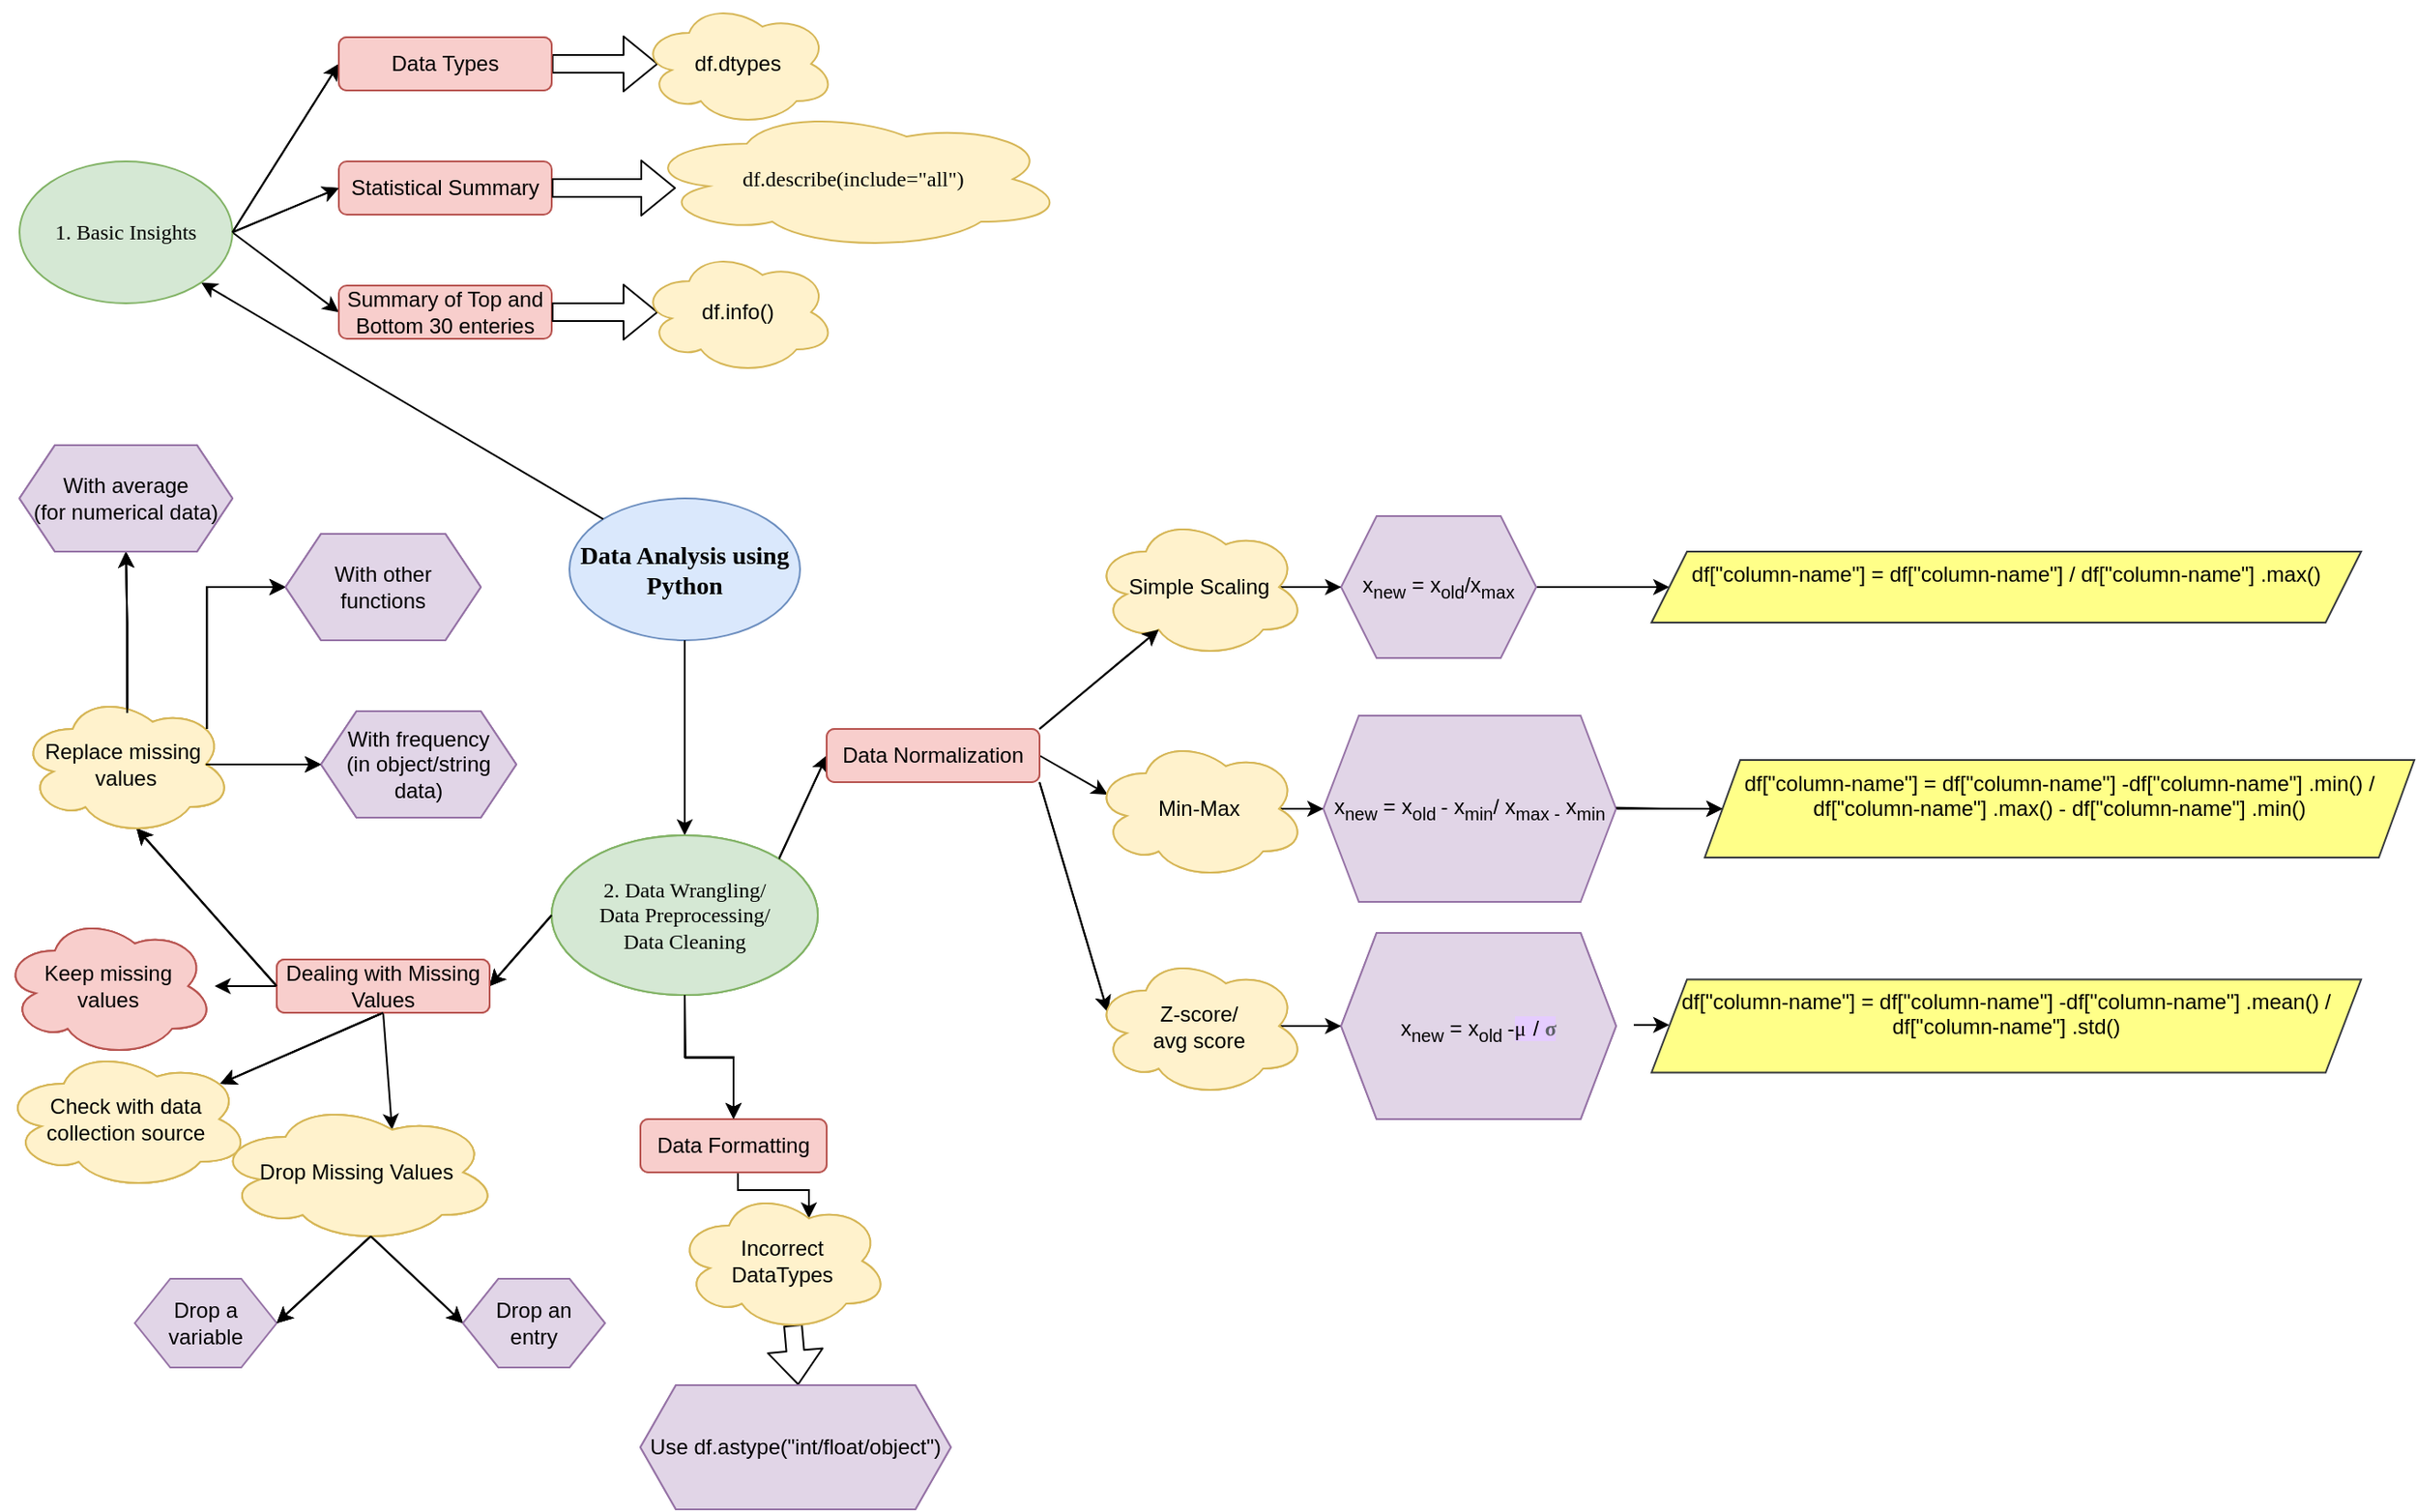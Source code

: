 <mxfile version="14.9.2" type="github" pages="3">
  <diagram id="RYdXmEAZYq84uBM2kZKI" name="Data Analysis in Python">
    <mxGraphModel dx="1117" dy="1824" grid="1" gridSize="10" guides="1" tooltips="1" connect="1" arrows="1" fold="1" page="1" pageScale="1" pageWidth="850" pageHeight="1100" background="#FFFFFF" math="1" shadow="0">
      <root>
        <mxCell id="0" />
        <mxCell id="1" parent="0" />
        <mxCell id="HPVV4rrdQAXOIrdfXkmh-1" value="&lt;h3&gt;&lt;font face=&quot;Verdana&quot;&gt;Data Analysis using Python&lt;/font&gt;&lt;/h3&gt;" style="ellipse;whiteSpace=wrap;html=1;labelBackgroundColor=none;fillColor=#dae8fc;strokeColor=#6c8ebf;" parent="1" vertex="1">
          <mxGeometry x="320" y="200" width="130" height="80" as="geometry" />
        </mxCell>
        <mxCell id="HPVV4rrdQAXOIrdfXkmh-2" value="" style="curved=1;endArrow=classic;html=1;exitX=0;exitY=0;exitDx=0;exitDy=0;entryX=1;entryY=1;entryDx=0;entryDy=0;" parent="1" source="HPVV4rrdQAXOIrdfXkmh-1" target="HPVV4rrdQAXOIrdfXkmh-19" edge="1">
          <mxGeometry width="50" height="50" relative="1" as="geometry">
            <mxPoint x="280" y="270" as="sourcePoint" />
            <mxPoint x="160" y="160" as="targetPoint" />
            <Array as="points" />
          </mxGeometry>
        </mxCell>
        <mxCell id="HPVV4rrdQAXOIrdfXkmh-4" value="" style="endArrow=classic;html=1;entryX=0;entryY=0.5;entryDx=0;entryDy=0;" parent="1" target="HPVV4rrdQAXOIrdfXkmh-7" edge="1">
          <mxGeometry width="50" height="50" relative="1" as="geometry">
            <mxPoint x="130" y="50" as="sourcePoint" />
            <mxPoint x="180" y="-30" as="targetPoint" />
            <Array as="points" />
          </mxGeometry>
        </mxCell>
        <mxCell id="HPVV4rrdQAXOIrdfXkmh-5" value="" style="endArrow=classic;html=1;exitX=1;exitY=0.5;exitDx=0;exitDy=0;entryX=0;entryY=0.5;entryDx=0;entryDy=0;" parent="1" target="HPVV4rrdQAXOIrdfXkmh-10" edge="1">
          <mxGeometry width="50" height="50" relative="1" as="geometry">
            <mxPoint x="130.0" y="50" as="sourcePoint" />
            <mxPoint x="190" y="60" as="targetPoint" />
            <Array as="points" />
          </mxGeometry>
        </mxCell>
        <mxCell id="HPVV4rrdQAXOIrdfXkmh-6" value="" style="endArrow=classic;html=1;exitX=1;exitY=0.5;exitDx=0;exitDy=0;entryX=0;entryY=0.5;entryDx=0;entryDy=0;" parent="1" target="HPVV4rrdQAXOIrdfXkmh-12" edge="1">
          <mxGeometry width="50" height="50" relative="1" as="geometry">
            <mxPoint x="130.0" y="50" as="sourcePoint" />
            <mxPoint x="170" y="100" as="targetPoint" />
            <Array as="points" />
          </mxGeometry>
        </mxCell>
        <mxCell id="HPVV4rrdQAXOIrdfXkmh-7" value="Data Types" style="rounded=1;whiteSpace=wrap;html=1;fillColor=#f8cecc;strokeColor=#b85450;" parent="1" vertex="1">
          <mxGeometry x="190" y="-60" width="120" height="30" as="geometry" />
        </mxCell>
        <mxCell id="HPVV4rrdQAXOIrdfXkmh-8" value="" style="shape=flexArrow;endArrow=classic;html=1;exitX=1;exitY=0.5;exitDx=0;exitDy=0;" parent="1" source="HPVV4rrdQAXOIrdfXkmh-7" edge="1">
          <mxGeometry width="50" height="50" relative="1" as="geometry">
            <mxPoint x="300" y="-45.5" as="sourcePoint" />
            <mxPoint x="370" y="-45" as="targetPoint" />
          </mxGeometry>
        </mxCell>
        <mxCell id="HPVV4rrdQAXOIrdfXkmh-10" value="Statistical Summary" style="rounded=1;whiteSpace=wrap;html=1;fillColor=#f8cecc;strokeColor=#b85450;" parent="1" vertex="1">
          <mxGeometry x="190" y="10" width="120" height="30" as="geometry" />
        </mxCell>
        <mxCell id="HPVV4rrdQAXOIrdfXkmh-11" value="" style="shape=flexArrow;endArrow=classic;html=1;exitX=1;exitY=0.5;exitDx=0;exitDy=0;" parent="1" source="HPVV4rrdQAXOIrdfXkmh-10" edge="1">
          <mxGeometry width="50" height="50" relative="1" as="geometry">
            <mxPoint x="310" y="64.5" as="sourcePoint" />
            <mxPoint x="380" y="25" as="targetPoint" />
          </mxGeometry>
        </mxCell>
        <mxCell id="HPVV4rrdQAXOIrdfXkmh-12" value="Summary of Top and Bottom 30 enteries" style="rounded=1;whiteSpace=wrap;html=1;fillColor=#f8cecc;strokeColor=#b85450;" parent="1" vertex="1">
          <mxGeometry x="190" y="80" width="120" height="30" as="geometry" />
        </mxCell>
        <mxCell id="HPVV4rrdQAXOIrdfXkmh-13" value="" style="shape=flexArrow;endArrow=classic;html=1;" parent="1" edge="1">
          <mxGeometry width="50" height="50" relative="1" as="geometry">
            <mxPoint x="310" y="95" as="sourcePoint" />
            <mxPoint x="370" y="95" as="targetPoint" />
          </mxGeometry>
        </mxCell>
        <mxCell id="HPVV4rrdQAXOIrdfXkmh-16" value="df.dtypes" style="ellipse;shape=cloud;whiteSpace=wrap;html=1;fillColor=#fff2cc;strokeColor=#d6b656;" parent="1" vertex="1">
          <mxGeometry x="360" y="-80" width="110" height="70" as="geometry" />
        </mxCell>
        <mxCell id="HPVV4rrdQAXOIrdfXkmh-17" value="&lt;font face=&quot;Verdana&quot;&gt;df.describe(include=&quot;all&quot;)&lt;/font&gt;" style="ellipse;shape=cloud;whiteSpace=wrap;html=1;fillColor=#fff2cc;strokeColor=#d6b656;" parent="1" vertex="1">
          <mxGeometry x="360" y="-20" width="240" height="80" as="geometry" />
        </mxCell>
        <mxCell id="HPVV4rrdQAXOIrdfXkmh-18" value="df.info()" style="ellipse;shape=cloud;whiteSpace=wrap;html=1;fillColor=#fff2cc;strokeColor=#d6b656;" parent="1" vertex="1">
          <mxGeometry x="360" y="60" width="110" height="70" as="geometry" />
        </mxCell>
        <mxCell id="HPVV4rrdQAXOIrdfXkmh-19" value="&lt;font face=&quot;Verdana&quot;&gt;1. Basic Insights&lt;/font&gt;" style="ellipse;whiteSpace=wrap;html=1;fillColor=#d5e8d4;strokeColor=#82b366;" parent="1" vertex="1">
          <mxGeometry x="10" y="10" width="120" height="80" as="geometry" />
        </mxCell>
        <mxCell id="HPVV4rrdQAXOIrdfXkmh-20" value="" style="endArrow=classic;html=1;entryX=0;entryY=0.5;entryDx=0;entryDy=0;" parent="1" target="HPVV4rrdQAXOIrdfXkmh-21" edge="1">
          <mxGeometry width="50" height="50" relative="1" as="geometry">
            <mxPoint x="130" y="50" as="sourcePoint" />
            <mxPoint x="180" y="-30" as="targetPoint" />
            <Array as="points" />
          </mxGeometry>
        </mxCell>
        <mxCell id="HPVV4rrdQAXOIrdfXkmh-21" value="Data Types" style="rounded=1;whiteSpace=wrap;html=1;fillColor=#f8cecc;strokeColor=#b85450;" parent="1" vertex="1">
          <mxGeometry x="190" y="-60" width="120" height="30" as="geometry" />
        </mxCell>
        <mxCell id="HPVV4rrdQAXOIrdfXkmh-22" value="" style="endArrow=classic;html=1;exitX=1;exitY=0.5;exitDx=0;exitDy=0;entryX=0;entryY=0.5;entryDx=0;entryDy=0;" parent="1" source="HPVV4rrdQAXOIrdfXkmh-19" edge="1">
          <mxGeometry width="50" height="50" relative="1" as="geometry">
            <mxPoint x="220" y="60" as="sourcePoint" />
            <mxPoint x="190" y="25" as="targetPoint" />
            <Array as="points" />
          </mxGeometry>
        </mxCell>
        <mxCell id="HPVV4rrdQAXOIrdfXkmh-27" value="Data Normalization" style="rounded=1;whiteSpace=wrap;html=1;fillColor=#f8cecc;strokeColor=#b85450;" parent="1" vertex="1">
          <mxGeometry x="465" y="330" width="120" height="30" as="geometry" />
        </mxCell>
        <mxCell id="htr4k9ovNGDv8slnHkLP-1" value="" style="edgeStyle=orthogonalEdgeStyle;rounded=0;orthogonalLoop=1;jettySize=auto;html=1;fontColor=#000000;exitX=0.5;exitY=1;exitDx=0;exitDy=0;entryX=0.5;entryY=0;entryDx=0;entryDy=0;" parent="1" source="HPVV4rrdQAXOIrdfXkmh-1" target="HPVV4rrdQAXOIrdfXkmh-34" edge="1">
          <mxGeometry relative="1" as="geometry" />
        </mxCell>
        <mxCell id="htr4k9ovNGDv8slnHkLP-3" value="" style="edgeStyle=orthogonalEdgeStyle;rounded=0;orthogonalLoop=1;jettySize=auto;html=1;fontColor=#000000;entryX=0.5;entryY=0;entryDx=0;entryDy=0;" parent="1" source="HPVV4rrdQAXOIrdfXkmh-34" target="htr4k9ovNGDv8slnHkLP-4" edge="1">
          <mxGeometry relative="1" as="geometry">
            <mxPoint x="385" y="575" as="targetPoint" />
          </mxGeometry>
        </mxCell>
        <mxCell id="HPVV4rrdQAXOIrdfXkmh-34" value="&lt;font face=&quot;Verdana&quot;&gt;2. Data Wrangling/&lt;br&gt;Data Preprocessing/&lt;br&gt;Data Cleaning&lt;br&gt;&lt;/font&gt;" style="ellipse;whiteSpace=wrap;html=1;fillColor=#d5e8d4;strokeColor=#82b366;" parent="1" vertex="1">
          <mxGeometry x="310" y="390" width="150" height="90" as="geometry" />
        </mxCell>
        <mxCell id="HPVV4rrdQAXOIrdfXkmh-35" value="" style="endArrow=classic;html=1;exitX=0;exitY=0.5;exitDx=0;exitDy=0;entryX=1;entryY=0.5;entryDx=0;entryDy=0;" parent="1" source="HPVV4rrdQAXOIrdfXkmh-34" target="HPVV4rrdQAXOIrdfXkmh-36" edge="1">
          <mxGeometry width="50" height="50" relative="1" as="geometry">
            <mxPoint x="450" y="510" as="sourcePoint" />
            <mxPoint x="250" y="470" as="targetPoint" />
            <Array as="points" />
          </mxGeometry>
        </mxCell>
        <mxCell id="HPVV4rrdQAXOIrdfXkmh-76" value="" style="edgeStyle=orthogonalEdgeStyle;rounded=0;orthogonalLoop=1;jettySize=auto;html=1;fontColor=#000000;" parent="1" source="HPVV4rrdQAXOIrdfXkmh-36" target="HPVV4rrdQAXOIrdfXkmh-75" edge="1">
          <mxGeometry relative="1" as="geometry" />
        </mxCell>
        <mxCell id="HPVV4rrdQAXOIrdfXkmh-36" value="Dealing with Missing Values" style="rounded=1;whiteSpace=wrap;html=1;fillColor=#f8cecc;strokeColor=#b85450;" parent="1" vertex="1">
          <mxGeometry x="155" y="460" width="120" height="30" as="geometry" />
        </mxCell>
        <mxCell id="HPVV4rrdQAXOIrdfXkmh-37" value="" style="endArrow=classic;html=1;exitX=1;exitY=0;exitDx=0;exitDy=0;entryX=0;entryY=0.5;entryDx=0;entryDy=0;" parent="1" source="HPVV4rrdQAXOIrdfXkmh-34" target="HPVV4rrdQAXOIrdfXkmh-27" edge="1">
          <mxGeometry width="50" height="50" relative="1" as="geometry">
            <mxPoint x="530" y="520" as="sourcePoint" />
            <mxPoint x="500" y="485" as="targetPoint" />
            <Array as="points" />
          </mxGeometry>
        </mxCell>
        <mxCell id="HPVV4rrdQAXOIrdfXkmh-53" value="" style="endArrow=classic;html=1;exitX=0.5;exitY=1;exitDx=0;exitDy=0;entryX=0.88;entryY=0.25;entryDx=0;entryDy=0;entryPerimeter=0;" parent="1" source="HPVV4rrdQAXOIrdfXkmh-36" target="HPVV4rrdQAXOIrdfXkmh-55" edge="1">
          <mxGeometry width="50" height="50" relative="1" as="geometry">
            <mxPoint x="150" y="505" as="sourcePoint" />
            <mxPoint x="70" y="530" as="targetPoint" />
            <Array as="points" />
          </mxGeometry>
        </mxCell>
        <mxCell id="HPVV4rrdQAXOIrdfXkmh-54" value="" style="endArrow=classic;html=1;exitX=0.5;exitY=1;exitDx=0;exitDy=0;entryX=0.625;entryY=0.2;entryDx=0;entryDy=0;entryPerimeter=0;" parent="1" source="HPVV4rrdQAXOIrdfXkmh-36" target="HPVV4rrdQAXOIrdfXkmh-56" edge="1">
          <mxGeometry width="50" height="50" relative="1" as="geometry">
            <mxPoint x="180" y="560" as="sourcePoint" />
            <mxPoint x="190" y="550" as="targetPoint" />
            <Array as="points" />
          </mxGeometry>
        </mxCell>
        <mxCell id="HPVV4rrdQAXOIrdfXkmh-55" value="Check with data collection source" style="ellipse;shape=cloud;whiteSpace=wrap;html=1;labelBackgroundColor=none;fillColor=#fff2cc;strokeColor=#d6b656;" parent="1" vertex="1">
          <mxGeometry y="510" width="140" height="80" as="geometry" />
        </mxCell>
        <mxCell id="HPVV4rrdQAXOIrdfXkmh-56" value="Drop Missing Values" style="ellipse;shape=cloud;whiteSpace=wrap;html=1;labelBackgroundColor=none;fillColor=#fff2cc;strokeColor=#d6b656;" parent="1" vertex="1">
          <mxGeometry x="120" y="540" width="160" height="80" as="geometry" />
        </mxCell>
        <mxCell id="HPVV4rrdQAXOIrdfXkmh-57" value="" style="endArrow=classic;html=1;fontColor=#000000;exitX=0.55;exitY=0.95;exitDx=0;exitDy=0;exitPerimeter=0;entryX=1;entryY=0.5;entryDx=0;entryDy=0;" parent="1" source="HPVV4rrdQAXOIrdfXkmh-56" target="HPVV4rrdQAXOIrdfXkmh-58" edge="1">
          <mxGeometry width="50" height="50" relative="1" as="geometry">
            <mxPoint x="170" y="670" as="sourcePoint" />
            <mxPoint x="130" y="660" as="targetPoint" />
          </mxGeometry>
        </mxCell>
        <mxCell id="HPVV4rrdQAXOIrdfXkmh-58" value="Drop a variable" style="shape=hexagon;perimeter=hexagonPerimeter2;whiteSpace=wrap;html=1;fixedSize=1;labelBackgroundColor=none;fillColor=#e1d5e7;strokeColor=#9673a6;" parent="1" vertex="1">
          <mxGeometry x="75" y="640" width="80" height="50" as="geometry" />
        </mxCell>
        <mxCell id="HPVV4rrdQAXOIrdfXkmh-59" value="" style="endArrow=classic;html=1;fontColor=#000000;exitX=0.55;exitY=0.95;exitDx=0;exitDy=0;exitPerimeter=0;entryX=0;entryY=0.5;entryDx=0;entryDy=0;" parent="1" source="HPVV4rrdQAXOIrdfXkmh-56" target="HPVV4rrdQAXOIrdfXkmh-60" edge="1">
          <mxGeometry width="50" height="50" relative="1" as="geometry">
            <mxPoint x="200" y="620" as="sourcePoint" />
            <mxPoint x="260" y="660" as="targetPoint" />
          </mxGeometry>
        </mxCell>
        <mxCell id="HPVV4rrdQAXOIrdfXkmh-60" value="Drop an &lt;br&gt;entry" style="shape=hexagon;perimeter=hexagonPerimeter2;whiteSpace=wrap;html=1;fixedSize=1;labelBackgroundColor=none;fillColor=#e1d5e7;strokeColor=#9673a6;" parent="1" vertex="1">
          <mxGeometry x="260" y="640" width="80" height="50" as="geometry" />
        </mxCell>
        <mxCell id="HPVV4rrdQAXOIrdfXkmh-62" value="" style="endArrow=classic;html=1;exitX=0;exitY=0.5;exitDx=0;exitDy=0;entryX=0.55;entryY=0.95;entryDx=0;entryDy=0;entryPerimeter=0;" parent="1" source="HPVV4rrdQAXOIrdfXkmh-36" target="HPVV4rrdQAXOIrdfXkmh-63" edge="1">
          <mxGeometry width="50" height="50" relative="1" as="geometry">
            <mxPoint x="60" y="380" as="sourcePoint" />
            <mxPoint x="70" y="390" as="targetPoint" />
            <Array as="points" />
          </mxGeometry>
        </mxCell>
        <mxCell id="HPVV4rrdQAXOIrdfXkmh-67" value="" style="edgeStyle=orthogonalEdgeStyle;rounded=0;orthogonalLoop=1;jettySize=auto;html=1;fontColor=#000000;exitX=0.506;exitY=0.138;exitDx=0;exitDy=0;exitPerimeter=0;" parent="1" source="HPVV4rrdQAXOIrdfXkmh-63" target="HPVV4rrdQAXOIrdfXkmh-66" edge="1">
          <mxGeometry relative="1" as="geometry" />
        </mxCell>
        <mxCell id="HPVV4rrdQAXOIrdfXkmh-69" value="" style="edgeStyle=orthogonalEdgeStyle;rounded=0;orthogonalLoop=1;jettySize=auto;html=1;fontColor=#000000;exitX=0.875;exitY=0.5;exitDx=0;exitDy=0;exitPerimeter=0;" parent="1" source="HPVV4rrdQAXOIrdfXkmh-63" edge="1">
          <mxGeometry relative="1" as="geometry">
            <mxPoint x="180" y="350" as="targetPoint" />
          </mxGeometry>
        </mxCell>
        <mxCell id="HPVV4rrdQAXOIrdfXkmh-63" value="Replace missing&amp;nbsp;&lt;br&gt;values" style="ellipse;shape=cloud;whiteSpace=wrap;html=1;labelBackgroundColor=none;fillColor=#fff2cc;strokeColor=#d6b656;" parent="1" vertex="1">
          <mxGeometry x="10" y="310" width="120" height="80" as="geometry" />
        </mxCell>
        <mxCell id="HPVV4rrdQAXOIrdfXkmh-66" value="With average&lt;br&gt;(for numerical data)" style="shape=hexagon;perimeter=hexagonPerimeter2;whiteSpace=wrap;html=1;fixedSize=1;fillColor=#e1d5e7;strokeColor=#9673a6;" parent="1" vertex="1">
          <mxGeometry x="10" y="170" width="120" height="60" as="geometry" />
        </mxCell>
        <mxCell id="HPVV4rrdQAXOIrdfXkmh-68" value="With frequency&lt;br&gt;(in object/string data)" style="shape=hexagon;perimeter=hexagonPerimeter2;whiteSpace=wrap;html=1;fixedSize=1;fillColor=#e1d5e7;strokeColor=#9673a6;" parent="1" vertex="1">
          <mxGeometry x="180" y="320" width="110" height="60" as="geometry" />
        </mxCell>
        <mxCell id="HPVV4rrdQAXOIrdfXkmh-73" value="" style="edgeStyle=orthogonalEdgeStyle;rounded=0;orthogonalLoop=1;jettySize=auto;html=1;fontColor=#000000;exitX=0.88;exitY=0.25;exitDx=0;exitDy=0;exitPerimeter=0;" parent="1" source="HPVV4rrdQAXOIrdfXkmh-63" edge="1">
          <mxGeometry relative="1" as="geometry">
            <mxPoint x="98.68" y="232.32" as="sourcePoint" />
            <mxPoint x="160" y="250" as="targetPoint" />
            <Array as="points">
              <mxPoint x="116" y="250" />
            </Array>
          </mxGeometry>
        </mxCell>
        <mxCell id="HPVV4rrdQAXOIrdfXkmh-74" value="With other &lt;br&gt;functions" style="shape=hexagon;perimeter=hexagonPerimeter2;whiteSpace=wrap;html=1;fixedSize=1;fillColor=#e1d5e7;strokeColor=#9673a6;" parent="1" vertex="1">
          <mxGeometry x="160" y="220" width="110" height="60" as="geometry" />
        </mxCell>
        <mxCell id="HPVV4rrdQAXOIrdfXkmh-75" value="Keep missing &lt;br&gt;values" style="ellipse;shape=cloud;whiteSpace=wrap;html=1;rounded=1;strokeColor=#b85450;fillColor=#f8cecc;" parent="1" vertex="1">
          <mxGeometry y="435" width="120" height="80" as="geometry" />
        </mxCell>
        <mxCell id="htr4k9ovNGDv8slnHkLP-6" value="" style="edgeStyle=orthogonalEdgeStyle;rounded=0;orthogonalLoop=1;jettySize=auto;html=1;fontColor=#000000;entryX=0.625;entryY=0.2;entryDx=0;entryDy=0;entryPerimeter=0;" parent="1" source="htr4k9ovNGDv8slnHkLP-4" target="htr4k9ovNGDv8slnHkLP-5" edge="1">
          <mxGeometry relative="1" as="geometry">
            <Array as="points">
              <mxPoint x="415" y="590" />
              <mxPoint x="455" y="590" />
            </Array>
          </mxGeometry>
        </mxCell>
        <mxCell id="htr4k9ovNGDv8slnHkLP-4" value="Data Formatting" style="rounded=1;whiteSpace=wrap;html=1;fillColor=#f8cecc;strokeColor=#b85450;" parent="1" vertex="1">
          <mxGeometry x="360" y="550" width="105" height="30" as="geometry" />
        </mxCell>
        <mxCell id="htr4k9ovNGDv8slnHkLP-5" value="Incorrect &lt;br&gt;DataTypes" style="ellipse;shape=cloud;whiteSpace=wrap;html=1;rounded=1;strokeColor=#d6b656;fillColor=#fff2cc;" parent="1" vertex="1">
          <mxGeometry x="380" y="590" width="120" height="80" as="geometry" />
        </mxCell>
        <mxCell id="htr4k9ovNGDv8slnHkLP-7" value="" style="shape=flexArrow;endArrow=classic;html=1;fontColor=#000000;exitX=0.55;exitY=0.95;exitDx=0;exitDy=0;exitPerimeter=0;" parent="1" source="htr4k9ovNGDv8slnHkLP-5" edge="1">
          <mxGeometry width="50" height="50" relative="1" as="geometry">
            <mxPoint x="420" y="760" as="sourcePoint" />
            <mxPoint x="449" y="700" as="targetPoint" />
          </mxGeometry>
        </mxCell>
        <mxCell id="htr4k9ovNGDv8slnHkLP-8" value="Use df.astype(&quot;int/float/object&quot;)" style="shape=hexagon;perimeter=hexagonPerimeter2;whiteSpace=wrap;html=1;fixedSize=1;labelBackgroundColor=none;fillColor=#e1d5e7;strokeColor=#9673a6;" parent="1" vertex="1">
          <mxGeometry x="360" y="700" width="175" height="70" as="geometry" />
        </mxCell>
        <mxCell id="htr4k9ovNGDv8slnHkLP-9" value="" style="endArrow=classic;html=1;exitX=1;exitY=0;exitDx=0;exitDy=0;entryX=0.31;entryY=0.8;entryDx=0;entryDy=0;entryPerimeter=0;" parent="1" source="HPVV4rrdQAXOIrdfXkmh-27" target="htr4k9ovNGDv8slnHkLP-10" edge="1">
          <mxGeometry width="50" height="50" relative="1" as="geometry">
            <mxPoint x="590" y="340" as="sourcePoint" />
            <mxPoint x="620" y="290" as="targetPoint" />
            <Array as="points" />
          </mxGeometry>
        </mxCell>
        <mxCell id="htr4k9ovNGDv8slnHkLP-12" value="" style="edgeStyle=orthogonalEdgeStyle;rounded=0;orthogonalLoop=1;jettySize=auto;html=1;fontColor=#000000;exitX=0.875;exitY=0.5;exitDx=0;exitDy=0;exitPerimeter=0;" parent="1" source="htr4k9ovNGDv8slnHkLP-10" target="htr4k9ovNGDv8slnHkLP-11" edge="1">
          <mxGeometry relative="1" as="geometry" />
        </mxCell>
        <mxCell id="htr4k9ovNGDv8slnHkLP-10" value="Simple Scaling" style="ellipse;shape=cloud;whiteSpace=wrap;html=1;labelBackgroundColor=none;fillColor=#fff2cc;strokeColor=#d6b656;" parent="1" vertex="1">
          <mxGeometry x="615" y="210" width="120" height="80" as="geometry" />
        </mxCell>
        <mxCell id="htr4k9ovNGDv8slnHkLP-14" value="" style="edgeStyle=orthogonalEdgeStyle;rounded=0;orthogonalLoop=1;jettySize=auto;html=1;fontColor=#000000;" parent="1" source="htr4k9ovNGDv8slnHkLP-11" target="htr4k9ovNGDv8slnHkLP-13" edge="1">
          <mxGeometry relative="1" as="geometry" />
        </mxCell>
        <mxCell id="htr4k9ovNGDv8slnHkLP-11" value="x&lt;sub&gt;new&lt;/sub&gt; = x&lt;sub&gt;old&lt;/sub&gt;/x&lt;sub&gt;max&lt;/sub&gt;" style="shape=hexagon;perimeter=hexagonPerimeter2;whiteSpace=wrap;html=1;fixedSize=1;strokeColor=#9673a6;fillColor=#e1d5e7;" parent="1" vertex="1">
          <mxGeometry x="755" y="210" width="110" height="80" as="geometry" />
        </mxCell>
        <mxCell id="htr4k9ovNGDv8slnHkLP-13" value="df[&quot;column-name&quot;] = df[&quot;column-name&quot;] / df[&quot;column-name&quot;] .max()&lt;br&gt;&amp;nbsp;" style="shape=parallelogram;perimeter=parallelogramPerimeter;whiteSpace=wrap;html=1;fixedSize=1;strokeColor=#36393d;fillColor=#ffff88;" parent="1" vertex="1">
          <mxGeometry x="930" y="230" width="400" height="40" as="geometry" />
        </mxCell>
        <mxCell id="htr4k9ovNGDv8slnHkLP-17" value="" style="endArrow=classic;html=1;exitX=1;exitY=0.5;exitDx=0;exitDy=0;entryX=0.07;entryY=0.4;entryDx=0;entryDy=0;entryPerimeter=0;" parent="1" source="HPVV4rrdQAXOIrdfXkmh-27" target="htr4k9ovNGDv8slnHkLP-19" edge="1">
          <mxGeometry width="50" height="50" relative="1" as="geometry">
            <mxPoint x="480" y="330" as="sourcePoint" />
            <mxPoint x="665" y="395" as="targetPoint" />
            <Array as="points" />
          </mxGeometry>
        </mxCell>
        <mxCell id="htr4k9ovNGDv8slnHkLP-18" value="" style="edgeStyle=orthogonalEdgeStyle;rounded=0;orthogonalLoop=1;jettySize=auto;html=1;fontColor=#000000;exitX=0.875;exitY=0.5;exitDx=0;exitDy=0;exitPerimeter=0;" parent="1" source="htr4k9ovNGDv8slnHkLP-19" target="htr4k9ovNGDv8slnHkLP-21" edge="1">
          <mxGeometry relative="1" as="geometry" />
        </mxCell>
        <mxCell id="htr4k9ovNGDv8slnHkLP-19" value="Min-Max" style="ellipse;shape=cloud;whiteSpace=wrap;html=1;labelBackgroundColor=none;fillColor=#fff2cc;strokeColor=#d6b656;" parent="1" vertex="1">
          <mxGeometry x="615" y="335" width="120" height="80" as="geometry" />
        </mxCell>
        <mxCell id="htr4k9ovNGDv8slnHkLP-20" value="" style="edgeStyle=orthogonalEdgeStyle;rounded=0;orthogonalLoop=1;jettySize=auto;html=1;fontColor=#000000;" parent="1" source="htr4k9ovNGDv8slnHkLP-21" target="htr4k9ovNGDv8slnHkLP-22" edge="1">
          <mxGeometry relative="1" as="geometry" />
        </mxCell>
        <mxCell id="htr4k9ovNGDv8slnHkLP-21" value="x&lt;sub&gt;new&lt;/sub&gt; = x&lt;sub&gt;old &lt;/sub&gt;- x&lt;sub&gt;min&lt;/sub&gt;/ x&lt;sub&gt;max -&lt;/sub&gt; x&lt;sub&gt;min&lt;/sub&gt;" style="shape=hexagon;perimeter=hexagonPerimeter2;whiteSpace=wrap;html=1;fixedSize=1;strokeColor=#9673a6;fillColor=#e1d5e7;" parent="1" vertex="1">
          <mxGeometry x="745" y="322.5" width="165" height="105" as="geometry" />
        </mxCell>
        <mxCell id="htr4k9ovNGDv8slnHkLP-22" value="df[&quot;column-name&quot;] = df[&quot;column-name&quot;] -df[&quot;column-name&quot;] .min() / df[&quot;column-name&quot;] .max() - df[&quot;column-name&quot;] .min()&lt;br&gt;&amp;nbsp;" style="shape=parallelogram;perimeter=parallelogramPerimeter;whiteSpace=wrap;html=1;fixedSize=1;strokeColor=#36393d;fillColor=#ffff88;" parent="1" vertex="1">
          <mxGeometry x="960" y="347.5" width="400" height="55" as="geometry" />
        </mxCell>
        <mxCell id="htr4k9ovNGDv8slnHkLP-23" value="" style="edgeStyle=orthogonalEdgeStyle;rounded=0;orthogonalLoop=1;jettySize=auto;html=1;fontColor=#000000;entryX=0;entryY=0.5;entryDx=0;entryDy=0;" parent="1" target="htr4k9ovNGDv8slnHkLP-22" edge="1">
          <mxGeometry relative="1" as="geometry">
            <mxPoint x="909.978" y="374.409" as="sourcePoint" />
            <mxPoint x="929.971" y="374.409" as="targetPoint" />
          </mxGeometry>
        </mxCell>
        <mxCell id="htr4k9ovNGDv8slnHkLP-24" value="" style="endArrow=classic;html=1;exitX=1;exitY=1;exitDx=0;exitDy=0;entryX=0.07;entryY=0.4;entryDx=0;entryDy=0;entryPerimeter=0;" parent="1" source="HPVV4rrdQAXOIrdfXkmh-27" target="htr4k9ovNGDv8slnHkLP-26" edge="1">
          <mxGeometry width="50" height="50" relative="1" as="geometry">
            <mxPoint x="500" y="305" as="sourcePoint" />
            <mxPoint x="675" y="517.5" as="targetPoint" />
            <Array as="points" />
          </mxGeometry>
        </mxCell>
        <mxCell id="htr4k9ovNGDv8slnHkLP-25" value="" style="edgeStyle=orthogonalEdgeStyle;rounded=0;orthogonalLoop=1;jettySize=auto;html=1;fontColor=#000000;exitX=0.875;exitY=0.5;exitDx=0;exitDy=0;exitPerimeter=0;" parent="1" source="htr4k9ovNGDv8slnHkLP-26" target="htr4k9ovNGDv8slnHkLP-27" edge="1">
          <mxGeometry relative="1" as="geometry" />
        </mxCell>
        <mxCell id="htr4k9ovNGDv8slnHkLP-26" value="Z-score/&lt;br&gt;avg score" style="ellipse;shape=cloud;whiteSpace=wrap;html=1;labelBackgroundColor=none;fillColor=#fff2cc;strokeColor=#d6b656;" parent="1" vertex="1">
          <mxGeometry x="615" y="457.5" width="120" height="80" as="geometry" />
        </mxCell>
        <mxCell id="htr4k9ovNGDv8slnHkLP-27" value="x&lt;sub&gt;new&lt;/sub&gt; = x&lt;sub&gt;old &lt;/sub&gt;-&lt;span style=&quot;background-color: rgb(229 , 204 , 255)&quot;&gt;&lt;font face=&quot;Verdana&quot;&gt;&lt;span style=&quot;text-align: left&quot;&gt;&lt;font style=&quot;font-size: 12px&quot;&gt;μ&lt;/font&gt;&lt;/span&gt;&lt;span style=&quot;font-size: 16px ; text-align: left&quot;&gt;&amp;nbsp;&lt;/span&gt;&lt;/font&gt;/&amp;nbsp;&lt;span style=&quot;font-weight: bold ; color: rgb(95 , 99 , 104) ; text-align: left&quot;&gt;&lt;font style=&quot;font-size: 12px&quot; face=&quot;Verdana&quot;&gt;σ&lt;/font&gt;&lt;/span&gt;&lt;/span&gt;" style="shape=hexagon;perimeter=hexagonPerimeter2;whiteSpace=wrap;html=1;fixedSize=1;strokeColor=#9673a6;fillColor=#e1d5e7;" parent="1" vertex="1">
          <mxGeometry x="755" y="445" width="155" height="105" as="geometry" />
        </mxCell>
        <mxCell id="htr4k9ovNGDv8slnHkLP-28" value="" style="edgeStyle=orthogonalEdgeStyle;rounded=0;orthogonalLoop=1;jettySize=auto;html=1;fontColor=#000000;entryX=0;entryY=0.5;entryDx=0;entryDy=0;" parent="1" target="htr4k9ovNGDv8slnHkLP-29" edge="1">
          <mxGeometry relative="1" as="geometry">
            <mxPoint x="919.978" y="496.909" as="sourcePoint" />
            <mxPoint x="939.971" y="496.909" as="targetPoint" />
          </mxGeometry>
        </mxCell>
        <mxCell id="htr4k9ovNGDv8slnHkLP-29" value="df[&quot;column-name&quot;] = df[&quot;column-name&quot;] -df[&quot;column-name&quot;] .mean() / df[&quot;column-name&quot;] .std()&lt;br&gt;&amp;nbsp;" style="shape=parallelogram;perimeter=parallelogramPerimeter;whiteSpace=wrap;html=1;fixedSize=1;strokeColor=#36393d;fillColor=#ffff88;" parent="1" vertex="1">
          <mxGeometry x="930" y="471.25" width="400" height="52.5" as="geometry" />
        </mxCell>
        <mxCell id="EmyPIiLycGjVeuIM7MxO-1" value="&lt;font face=&quot;Verdana&quot;&gt;2. Data Wrangling/&lt;br&gt;Data Preprocessing/&lt;br&gt;Data Cleaning&lt;br&gt;&lt;/font&gt;" style="ellipse;whiteSpace=wrap;html=1;fillColor=#d5e8d4;strokeColor=#82b366;" vertex="1" parent="1">
          <mxGeometry x="310" y="390" width="150" height="90" as="geometry" />
        </mxCell>
        <mxCell id="EmyPIiLycGjVeuIM7MxO-2" value="" style="endArrow=classic;html=1;exitX=0;exitY=0.5;exitDx=0;exitDy=0;entryX=1;entryY=0.5;entryDx=0;entryDy=0;" edge="1" source="EmyPIiLycGjVeuIM7MxO-1" target="EmyPIiLycGjVeuIM7MxO-3" parent="1">
          <mxGeometry width="50" height="50" relative="1" as="geometry">
            <mxPoint x="450" y="510" as="sourcePoint" />
            <mxPoint x="250" y="470" as="targetPoint" />
            <Array as="points" />
          </mxGeometry>
        </mxCell>
        <mxCell id="EmyPIiLycGjVeuIM7MxO-3" value="Dealing with Missing Values" style="rounded=1;whiteSpace=wrap;html=1;fillColor=#f8cecc;strokeColor=#b85450;" vertex="1" parent="1">
          <mxGeometry x="155" y="460" width="120" height="30" as="geometry" />
        </mxCell>
        <mxCell id="EmyPIiLycGjVeuIM7MxO-4" value="Keep missing &lt;br&gt;values" style="ellipse;shape=cloud;whiteSpace=wrap;html=1;rounded=1;strokeColor=#b85450;fillColor=#f8cecc;" vertex="1" parent="1">
          <mxGeometry y="435" width="120" height="80" as="geometry" />
        </mxCell>
        <mxCell id="EmyPIiLycGjVeuIM7MxO-5" value="" style="endArrow=classic;html=1;exitX=0;exitY=0.5;exitDx=0;exitDy=0;entryX=0.55;entryY=0.95;entryDx=0;entryDy=0;entryPerimeter=0;" edge="1" source="EmyPIiLycGjVeuIM7MxO-3" target="EmyPIiLycGjVeuIM7MxO-6" parent="1">
          <mxGeometry width="50" height="50" relative="1" as="geometry">
            <mxPoint x="60" y="380" as="sourcePoint" />
            <mxPoint x="70" y="390" as="targetPoint" />
            <Array as="points" />
          </mxGeometry>
        </mxCell>
        <mxCell id="EmyPIiLycGjVeuIM7MxO-6" value="Replace missing&amp;nbsp;&lt;br&gt;values" style="ellipse;shape=cloud;whiteSpace=wrap;html=1;labelBackgroundColor=none;fillColor=#fff2cc;strokeColor=#d6b656;" vertex="1" parent="1">
          <mxGeometry x="10" y="310" width="120" height="80" as="geometry" />
        </mxCell>
        <mxCell id="EmyPIiLycGjVeuIM7MxO-7" value="With frequency&lt;br&gt;(in object/string data)" style="shape=hexagon;perimeter=hexagonPerimeter2;whiteSpace=wrap;html=1;fixedSize=1;fillColor=#e1d5e7;strokeColor=#9673a6;" vertex="1" parent="1">
          <mxGeometry x="180" y="320" width="110" height="60" as="geometry" />
        </mxCell>
        <mxCell id="EmyPIiLycGjVeuIM7MxO-8" value="" style="edgeStyle=orthogonalEdgeStyle;rounded=0;orthogonalLoop=1;jettySize=auto;html=1;fontColor=#000000;exitX=0.875;exitY=0.5;exitDx=0;exitDy=0;exitPerimeter=0;" edge="1" source="EmyPIiLycGjVeuIM7MxO-6" parent="1">
          <mxGeometry relative="1" as="geometry">
            <mxPoint x="180" y="350" as="targetPoint" />
          </mxGeometry>
        </mxCell>
        <mxCell id="EmyPIiLycGjVeuIM7MxO-9" value="" style="edgeStyle=orthogonalEdgeStyle;rounded=0;orthogonalLoop=1;jettySize=auto;html=1;fontColor=#000000;exitX=0.88;exitY=0.25;exitDx=0;exitDy=0;exitPerimeter=0;" edge="1" source="EmyPIiLycGjVeuIM7MxO-6" parent="1">
          <mxGeometry relative="1" as="geometry">
            <mxPoint x="98.68" y="232.32" as="sourcePoint" />
            <mxPoint x="160" y="250" as="targetPoint" />
            <Array as="points">
              <mxPoint x="116" y="250" />
            </Array>
          </mxGeometry>
        </mxCell>
        <mxCell id="EmyPIiLycGjVeuIM7MxO-10" value="" style="edgeStyle=orthogonalEdgeStyle;rounded=0;orthogonalLoop=1;jettySize=auto;html=1;fontColor=#000000;exitX=0.506;exitY=0.138;exitDx=0;exitDy=0;exitPerimeter=0;" edge="1" source="EmyPIiLycGjVeuIM7MxO-6" target="EmyPIiLycGjVeuIM7MxO-11" parent="1">
          <mxGeometry relative="1" as="geometry" />
        </mxCell>
        <mxCell id="EmyPIiLycGjVeuIM7MxO-11" value="With average&lt;br&gt;(for numerical data)" style="shape=hexagon;perimeter=hexagonPerimeter2;whiteSpace=wrap;html=1;fixedSize=1;fillColor=#e1d5e7;strokeColor=#9673a6;" vertex="1" parent="1">
          <mxGeometry x="10" y="170" width="120" height="60" as="geometry" />
        </mxCell>
        <mxCell id="EmyPIiLycGjVeuIM7MxO-12" value="With other &lt;br&gt;functions" style="shape=hexagon;perimeter=hexagonPerimeter2;whiteSpace=wrap;html=1;fixedSize=1;fillColor=#e1d5e7;strokeColor=#9673a6;" vertex="1" parent="1">
          <mxGeometry x="160" y="220" width="110" height="60" as="geometry" />
        </mxCell>
        <mxCell id="EmyPIiLycGjVeuIM7MxO-13" value="" style="endArrow=classic;html=1;exitX=0.5;exitY=1;exitDx=0;exitDy=0;entryX=0.88;entryY=0.25;entryDx=0;entryDy=0;entryPerimeter=0;" edge="1" source="EmyPIiLycGjVeuIM7MxO-3" target="EmyPIiLycGjVeuIM7MxO-14" parent="1">
          <mxGeometry width="50" height="50" relative="1" as="geometry">
            <mxPoint x="150" y="505" as="sourcePoint" />
            <mxPoint x="70" y="530" as="targetPoint" />
            <Array as="points" />
          </mxGeometry>
        </mxCell>
        <mxCell id="EmyPIiLycGjVeuIM7MxO-14" value="Check with data collection source" style="ellipse;shape=cloud;whiteSpace=wrap;html=1;labelBackgroundColor=none;fillColor=#fff2cc;strokeColor=#d6b656;" vertex="1" parent="1">
          <mxGeometry y="510" width="140" height="80" as="geometry" />
        </mxCell>
        <mxCell id="EmyPIiLycGjVeuIM7MxO-15" value="Drop Missing Values" style="ellipse;shape=cloud;whiteSpace=wrap;html=1;labelBackgroundColor=none;fillColor=#fff2cc;strokeColor=#d6b656;" vertex="1" parent="1">
          <mxGeometry x="120" y="540" width="160" height="80" as="geometry" />
        </mxCell>
        <mxCell id="EmyPIiLycGjVeuIM7MxO-16" value="" style="endArrow=classic;html=1;fontColor=#000000;exitX=0.55;exitY=0.95;exitDx=0;exitDy=0;exitPerimeter=0;entryX=1;entryY=0.5;entryDx=0;entryDy=0;" edge="1" source="EmyPIiLycGjVeuIM7MxO-15" parent="1">
          <mxGeometry width="50" height="50" relative="1" as="geometry">
            <mxPoint x="170" y="670" as="sourcePoint" />
            <mxPoint x="155" y="665" as="targetPoint" />
          </mxGeometry>
        </mxCell>
        <mxCell id="EmyPIiLycGjVeuIM7MxO-17" value="&lt;font face=&quot;Verdana&quot;&gt;2. Data Wrangling/&lt;br&gt;Data Preprocessing/&lt;br&gt;Data Cleaning&lt;br&gt;&lt;/font&gt;" style="ellipse;whiteSpace=wrap;html=1;fillColor=#d5e8d4;strokeColor=#82b366;" vertex="1" parent="1">
          <mxGeometry x="310" y="390" width="150" height="90" as="geometry" />
        </mxCell>
        <mxCell id="EmyPIiLycGjVeuIM7MxO-18" value="" style="endArrow=classic;html=1;exitX=0;exitY=0.5;exitDx=0;exitDy=0;entryX=1;entryY=0.5;entryDx=0;entryDy=0;" edge="1" source="EmyPIiLycGjVeuIM7MxO-17" target="EmyPIiLycGjVeuIM7MxO-19" parent="1">
          <mxGeometry width="50" height="50" relative="1" as="geometry">
            <mxPoint x="450" y="510" as="sourcePoint" />
            <mxPoint x="250" y="470" as="targetPoint" />
            <Array as="points" />
          </mxGeometry>
        </mxCell>
        <mxCell id="EmyPIiLycGjVeuIM7MxO-19" value="Dealing with Missing Values" style="rounded=1;whiteSpace=wrap;html=1;fillColor=#f8cecc;strokeColor=#b85450;" vertex="1" parent="1">
          <mxGeometry x="155" y="460" width="120" height="30" as="geometry" />
        </mxCell>
        <mxCell id="EmyPIiLycGjVeuIM7MxO-20" value="Keep missing &lt;br&gt;values" style="ellipse;shape=cloud;whiteSpace=wrap;html=1;rounded=1;strokeColor=#b85450;fillColor=#f8cecc;" vertex="1" parent="1">
          <mxGeometry y="435" width="120" height="80" as="geometry" />
        </mxCell>
        <mxCell id="EmyPIiLycGjVeuIM7MxO-21" value="" style="endArrow=classic;html=1;exitX=0;exitY=0.5;exitDx=0;exitDy=0;entryX=0.55;entryY=0.95;entryDx=0;entryDy=0;entryPerimeter=0;" edge="1" source="EmyPIiLycGjVeuIM7MxO-19" target="EmyPIiLycGjVeuIM7MxO-22" parent="1">
          <mxGeometry width="50" height="50" relative="1" as="geometry">
            <mxPoint x="60" y="380" as="sourcePoint" />
            <mxPoint x="70" y="390" as="targetPoint" />
            <Array as="points" />
          </mxGeometry>
        </mxCell>
        <mxCell id="EmyPIiLycGjVeuIM7MxO-22" value="Replace missing&amp;nbsp;&lt;br&gt;values" style="ellipse;shape=cloud;whiteSpace=wrap;html=1;labelBackgroundColor=none;fillColor=#fff2cc;strokeColor=#d6b656;" vertex="1" parent="1">
          <mxGeometry x="10" y="310" width="120" height="80" as="geometry" />
        </mxCell>
        <mxCell id="EmyPIiLycGjVeuIM7MxO-23" value="With frequency&lt;br&gt;(in object/string data)" style="shape=hexagon;perimeter=hexagonPerimeter2;whiteSpace=wrap;html=1;fixedSize=1;fillColor=#e1d5e7;strokeColor=#9673a6;" vertex="1" parent="1">
          <mxGeometry x="180" y="320" width="110" height="60" as="geometry" />
        </mxCell>
        <mxCell id="EmyPIiLycGjVeuIM7MxO-24" value="" style="edgeStyle=orthogonalEdgeStyle;rounded=0;orthogonalLoop=1;jettySize=auto;html=1;fontColor=#000000;exitX=0.875;exitY=0.5;exitDx=0;exitDy=0;exitPerimeter=0;" edge="1" source="EmyPIiLycGjVeuIM7MxO-22" parent="1">
          <mxGeometry relative="1" as="geometry">
            <mxPoint x="180" y="350" as="targetPoint" />
          </mxGeometry>
        </mxCell>
        <mxCell id="EmyPIiLycGjVeuIM7MxO-25" value="" style="edgeStyle=orthogonalEdgeStyle;rounded=0;orthogonalLoop=1;jettySize=auto;html=1;fontColor=#000000;exitX=0.88;exitY=0.25;exitDx=0;exitDy=0;exitPerimeter=0;" edge="1" source="EmyPIiLycGjVeuIM7MxO-22" parent="1">
          <mxGeometry relative="1" as="geometry">
            <mxPoint x="98.68" y="232.32" as="sourcePoint" />
            <mxPoint x="160" y="250" as="targetPoint" />
            <Array as="points">
              <mxPoint x="116" y="250" />
            </Array>
          </mxGeometry>
        </mxCell>
        <mxCell id="EmyPIiLycGjVeuIM7MxO-26" value="" style="edgeStyle=orthogonalEdgeStyle;rounded=0;orthogonalLoop=1;jettySize=auto;html=1;fontColor=#000000;exitX=0.506;exitY=0.138;exitDx=0;exitDy=0;exitPerimeter=0;" edge="1" source="EmyPIiLycGjVeuIM7MxO-22" target="EmyPIiLycGjVeuIM7MxO-27" parent="1">
          <mxGeometry relative="1" as="geometry" />
        </mxCell>
        <mxCell id="EmyPIiLycGjVeuIM7MxO-27" value="With average&lt;br&gt;(for numerical data)" style="shape=hexagon;perimeter=hexagonPerimeter2;whiteSpace=wrap;html=1;fixedSize=1;fillColor=#e1d5e7;strokeColor=#9673a6;" vertex="1" parent="1">
          <mxGeometry x="10" y="170" width="120" height="60" as="geometry" />
        </mxCell>
        <mxCell id="EmyPIiLycGjVeuIM7MxO-28" value="With other &lt;br&gt;functions" style="shape=hexagon;perimeter=hexagonPerimeter2;whiteSpace=wrap;html=1;fixedSize=1;fillColor=#e1d5e7;strokeColor=#9673a6;" vertex="1" parent="1">
          <mxGeometry x="160" y="220" width="110" height="60" as="geometry" />
        </mxCell>
        <mxCell id="EmyPIiLycGjVeuIM7MxO-29" value="" style="endArrow=classic;html=1;exitX=0.5;exitY=1;exitDx=0;exitDy=0;entryX=0.88;entryY=0.25;entryDx=0;entryDy=0;entryPerimeter=0;" edge="1" source="EmyPIiLycGjVeuIM7MxO-19" target="EmyPIiLycGjVeuIM7MxO-30" parent="1">
          <mxGeometry width="50" height="50" relative="1" as="geometry">
            <mxPoint x="150" y="505" as="sourcePoint" />
            <mxPoint x="70" y="530" as="targetPoint" />
            <Array as="points" />
          </mxGeometry>
        </mxCell>
        <mxCell id="EmyPIiLycGjVeuIM7MxO-30" value="Check with data collection source" style="ellipse;shape=cloud;whiteSpace=wrap;html=1;labelBackgroundColor=none;fillColor=#fff2cc;strokeColor=#d6b656;" vertex="1" parent="1">
          <mxGeometry y="510" width="140" height="80" as="geometry" />
        </mxCell>
        <mxCell id="EmyPIiLycGjVeuIM7MxO-31" value="Drop Missing Values" style="ellipse;shape=cloud;whiteSpace=wrap;html=1;labelBackgroundColor=none;fillColor=#fff2cc;strokeColor=#d6b656;" vertex="1" parent="1">
          <mxGeometry x="120" y="540" width="160" height="80" as="geometry" />
        </mxCell>
        <mxCell id="EmyPIiLycGjVeuIM7MxO-32" value="" style="endArrow=classic;html=1;fontColor=#000000;exitX=0.55;exitY=0.95;exitDx=0;exitDy=0;exitPerimeter=0;entryX=1;entryY=0.5;entryDx=0;entryDy=0;" edge="1" source="EmyPIiLycGjVeuIM7MxO-31" parent="1">
          <mxGeometry width="50" height="50" relative="1" as="geometry">
            <mxPoint x="170" y="670" as="sourcePoint" />
            <mxPoint x="155" y="665" as="targetPoint" />
          </mxGeometry>
        </mxCell>
        <mxCell id="EmyPIiLycGjVeuIM7MxO-33" value="" style="endArrow=classic;html=1;fontColor=#000000;exitX=0.55;exitY=0.95;exitDx=0;exitDy=0;exitPerimeter=0;entryX=0;entryY=0.5;entryDx=0;entryDy=0;" edge="1" target="EmyPIiLycGjVeuIM7MxO-34" parent="1">
          <mxGeometry width="50" height="50" relative="1" as="geometry">
            <mxPoint x="208" y="616" as="sourcePoint" />
            <mxPoint x="260" y="660" as="targetPoint" />
          </mxGeometry>
        </mxCell>
        <mxCell id="EmyPIiLycGjVeuIM7MxO-34" value="Drop an &lt;br&gt;entry" style="shape=hexagon;perimeter=hexagonPerimeter2;whiteSpace=wrap;html=1;fixedSize=1;labelBackgroundColor=none;fillColor=#e1d5e7;strokeColor=#9673a6;" vertex="1" parent="1">
          <mxGeometry x="260" y="640" width="80" height="50" as="geometry" />
        </mxCell>
        <mxCell id="EmyPIiLycGjVeuIM7MxO-35" value="Data Formatting" style="rounded=1;whiteSpace=wrap;html=1;fillColor=#f8cecc;strokeColor=#b85450;" vertex="1" parent="1">
          <mxGeometry x="360" y="550" width="105" height="30" as="geometry" />
        </mxCell>
        <mxCell id="EmyPIiLycGjVeuIM7MxO-36" value="" style="edgeStyle=orthogonalEdgeStyle;rounded=0;orthogonalLoop=1;jettySize=auto;html=1;fontColor=#000000;entryX=0.5;entryY=0;entryDx=0;entryDy=0;" edge="1" target="EmyPIiLycGjVeuIM7MxO-35" parent="1">
          <mxGeometry relative="1" as="geometry">
            <mxPoint x="385" y="575" as="targetPoint" />
            <mxPoint x="385.0" y="480" as="sourcePoint" />
          </mxGeometry>
        </mxCell>
        <mxCell id="EmyPIiLycGjVeuIM7MxO-37" value="Incorrect &lt;br&gt;DataTypes" style="ellipse;shape=cloud;whiteSpace=wrap;html=1;rounded=1;strokeColor=#d6b656;fillColor=#fff2cc;" vertex="1" parent="1">
          <mxGeometry x="380" y="590" width="120" height="80" as="geometry" />
        </mxCell>
        <mxCell id="EmyPIiLycGjVeuIM7MxO-38" value="Use df.astype(&quot;int/float/object&quot;)" style="shape=hexagon;perimeter=hexagonPerimeter2;whiteSpace=wrap;html=1;fixedSize=1;labelBackgroundColor=none;fillColor=#e1d5e7;strokeColor=#9673a6;" vertex="1" parent="1">
          <mxGeometry x="360" y="700" width="175" height="70" as="geometry" />
        </mxCell>
        <mxCell id="EmyPIiLycGjVeuIM7MxO-39" value="" style="endArrow=classic;html=1;exitX=1;exitY=0;exitDx=0;exitDy=0;entryX=0;entryY=0.5;entryDx=0;entryDy=0;" edge="1" target="EmyPIiLycGjVeuIM7MxO-40" parent="1">
          <mxGeometry width="50" height="50" relative="1" as="geometry">
            <mxPoint x="438.203" y="403.283" as="sourcePoint" />
            <mxPoint x="500" y="485" as="targetPoint" />
            <Array as="points" />
          </mxGeometry>
        </mxCell>
        <mxCell id="EmyPIiLycGjVeuIM7MxO-40" value="Data Normalization" style="rounded=1;whiteSpace=wrap;html=1;fillColor=#f8cecc;strokeColor=#b85450;" vertex="1" parent="1">
          <mxGeometry x="465" y="330" width="120" height="30" as="geometry" />
        </mxCell>
        <mxCell id="EmyPIiLycGjVeuIM7MxO-41" value="Simple Scaling" style="ellipse;shape=cloud;whiteSpace=wrap;html=1;labelBackgroundColor=none;fillColor=#fff2cc;strokeColor=#d6b656;" vertex="1" parent="1">
          <mxGeometry x="615" y="210" width="120" height="80" as="geometry" />
        </mxCell>
        <mxCell id="EmyPIiLycGjVeuIM7MxO-42" value="Min-Max" style="ellipse;shape=cloud;whiteSpace=wrap;html=1;labelBackgroundColor=none;fillColor=#fff2cc;strokeColor=#d6b656;" vertex="1" parent="1">
          <mxGeometry x="615" y="335" width="120" height="80" as="geometry" />
        </mxCell>
        <mxCell id="EmyPIiLycGjVeuIM7MxO-43" value="" style="endArrow=classic;html=1;exitX=1;exitY=0;exitDx=0;exitDy=0;entryX=0.31;entryY=0.8;entryDx=0;entryDy=0;entryPerimeter=0;" edge="1" source="EmyPIiLycGjVeuIM7MxO-40" target="EmyPIiLycGjVeuIM7MxO-41" parent="1">
          <mxGeometry width="50" height="50" relative="1" as="geometry">
            <mxPoint x="590" y="340" as="sourcePoint" />
            <mxPoint x="620" y="290" as="targetPoint" />
            <Array as="points" />
          </mxGeometry>
        </mxCell>
        <mxCell id="EmyPIiLycGjVeuIM7MxO-44" value="" style="endArrow=classic;html=1;exitX=1;exitY=1;exitDx=0;exitDy=0;entryX=0.07;entryY=0.4;entryDx=0;entryDy=0;entryPerimeter=0;" edge="1" source="EmyPIiLycGjVeuIM7MxO-40" target="EmyPIiLycGjVeuIM7MxO-45" parent="1">
          <mxGeometry width="50" height="50" relative="1" as="geometry">
            <mxPoint x="500" y="305" as="sourcePoint" />
            <mxPoint x="675" y="517.5" as="targetPoint" />
            <Array as="points" />
          </mxGeometry>
        </mxCell>
        <mxCell id="EmyPIiLycGjVeuIM7MxO-45" value="Z-score/&lt;br&gt;avg score" style="ellipse;shape=cloud;whiteSpace=wrap;html=1;labelBackgroundColor=none;fillColor=#fff2cc;strokeColor=#d6b656;" vertex="1" parent="1">
          <mxGeometry x="615" y="457.5" width="120" height="80" as="geometry" />
        </mxCell>
        <mxCell id="EmyPIiLycGjVeuIM7MxO-46" value="x&lt;sub&gt;new&lt;/sub&gt; = x&lt;sub&gt;old &lt;/sub&gt;-&lt;span style=&quot;background-color: rgb(229 , 204 , 255)&quot;&gt;&lt;font face=&quot;Verdana&quot;&gt;&lt;span style=&quot;text-align: left&quot;&gt;&lt;font style=&quot;font-size: 12px&quot;&gt;μ&lt;/font&gt;&lt;/span&gt;&lt;span style=&quot;font-size: 16px ; text-align: left&quot;&gt;&amp;nbsp;&lt;/span&gt;&lt;/font&gt;/&amp;nbsp;&lt;span style=&quot;font-weight: bold ; color: rgb(95 , 99 , 104) ; text-align: left&quot;&gt;&lt;font style=&quot;font-size: 12px&quot; face=&quot;Verdana&quot;&gt;σ&lt;/font&gt;&lt;/span&gt;&lt;/span&gt;" style="shape=hexagon;perimeter=hexagonPerimeter2;whiteSpace=wrap;html=1;fixedSize=1;strokeColor=#9673a6;fillColor=#e1d5e7;" vertex="1" parent="1">
          <mxGeometry x="755" y="445" width="155" height="105" as="geometry" />
        </mxCell>
      </root>
    </mxGraphModel>
  </diagram>
  <diagram id="22Ti6lONcy-zjPkPk6TW" name="Data Cleaning ">
    <mxGraphModel dx="782" dy="507" grid="1" gridSize="10" guides="1" tooltips="1" connect="1" arrows="1" fold="1" page="1" pageScale="1" pageWidth="850" pageHeight="1100" math="0" shadow="0">
      <root>
        <mxCell id="ZP4zikapIZt3paoDrcCg-0" />
        <mxCell id="ZP4zikapIZt3paoDrcCg-1" parent="ZP4zikapIZt3paoDrcCg-0" />
        <mxCell id="fwF-7ZM8CO7kkbt5-JVj-0" value="" style="edgeStyle=orthogonalEdgeStyle;rounded=0;orthogonalLoop=1;jettySize=auto;html=1;fontColor=#000000;" edge="1" parent="ZP4zikapIZt3paoDrcCg-1" source="fwF-7ZM8CO7kkbt5-JVj-1" target="fwF-7ZM8CO7kkbt5-JVj-2">
          <mxGeometry relative="1" as="geometry" />
        </mxCell>
        <mxCell id="fwF-7ZM8CO7kkbt5-JVj-1" value="x&lt;sub&gt;new&lt;/sub&gt; = x&lt;sub&gt;old&lt;/sub&gt;/x&lt;sub&gt;max&lt;/sub&gt;" style="shape=hexagon;perimeter=hexagonPerimeter2;whiteSpace=wrap;html=1;fixedSize=1;strokeColor=#9673a6;fillColor=#e1d5e7;" vertex="1" parent="ZP4zikapIZt3paoDrcCg-1">
          <mxGeometry x="1080" y="290" width="110" height="80" as="geometry" />
        </mxCell>
        <mxCell id="fwF-7ZM8CO7kkbt5-JVj-2" value="df[&quot;column-name&quot;] = df[&quot;column-name&quot;] / df[&quot;column-name&quot;] .max()&lt;br&gt;&amp;nbsp;" style="shape=parallelogram;perimeter=parallelogramPerimeter;whiteSpace=wrap;html=1;fixedSize=1;strokeColor=#36393d;fillColor=#ffff88;" vertex="1" parent="ZP4zikapIZt3paoDrcCg-1">
          <mxGeometry x="1250" y="310" width="400" height="40" as="geometry" />
        </mxCell>
        <mxCell id="fwF-7ZM8CO7kkbt5-JVj-3" value="df[&quot;column-name&quot;] = df[&quot;column-name&quot;] -df[&quot;column-name&quot;] .min() / df[&quot;column-name&quot;] .max() - df[&quot;column-name&quot;] .min()&lt;br&gt;&amp;nbsp;" style="shape=parallelogram;perimeter=parallelogramPerimeter;whiteSpace=wrap;html=1;fixedSize=1;strokeColor=#36393d;fillColor=#ffff88;" vertex="1" parent="ZP4zikapIZt3paoDrcCg-1">
          <mxGeometry x="1240" y="397.5" width="400" height="55" as="geometry" />
        </mxCell>
        <mxCell id="fwF-7ZM8CO7kkbt5-JVj-4" value="" style="edgeStyle=orthogonalEdgeStyle;rounded=0;orthogonalLoop=1;jettySize=auto;html=1;fontColor=#000000;entryX=0;entryY=0.5;entryDx=0;entryDy=0;exitX=1;exitY=0.5;exitDx=0;exitDy=0;" edge="1" parent="ZP4zikapIZt3paoDrcCg-1" target="fwF-7ZM8CO7kkbt5-JVj-3" source="ynBk8MWDEj68M0G3bL-n-0">
          <mxGeometry relative="1" as="geometry">
            <mxPoint x="1150" y="425" as="sourcePoint" />
            <mxPoint x="1209.971" y="454.409" as="targetPoint" />
          </mxGeometry>
        </mxCell>
        <mxCell id="fwF-7ZM8CO7kkbt5-JVj-5" value="" style="edgeStyle=orthogonalEdgeStyle;rounded=0;orthogonalLoop=1;jettySize=auto;html=1;fontColor=#000000;entryX=0;entryY=0.5;entryDx=0;entryDy=0;exitX=1;exitY=0.5;exitDx=0;exitDy=0;" edge="1" parent="ZP4zikapIZt3paoDrcCg-1" target="fwF-7ZM8CO7kkbt5-JVj-6" source="fwF-7ZM8CO7kkbt5-JVj-36">
          <mxGeometry relative="1" as="geometry">
            <mxPoint x="1199.978" y="576.909" as="sourcePoint" />
            <mxPoint x="1219.971" y="576.909" as="targetPoint" />
          </mxGeometry>
        </mxCell>
        <mxCell id="fwF-7ZM8CO7kkbt5-JVj-6" value="df[&quot;column-name&quot;] = df[&quot;column-name&quot;] -df[&quot;column-name&quot;] .mean() / df[&quot;column-name&quot;] .std()&lt;br&gt;&amp;nbsp;" style="shape=parallelogram;perimeter=parallelogramPerimeter;whiteSpace=wrap;html=1;fixedSize=1;strokeColor=#36393d;fillColor=#ffff88;" vertex="1" parent="ZP4zikapIZt3paoDrcCg-1">
          <mxGeometry x="1250" y="513.75" width="400" height="52.5" as="geometry" />
        </mxCell>
        <mxCell id="fwF-7ZM8CO7kkbt5-JVj-7" value="&lt;font face=&quot;Verdana&quot;&gt;2. Data Wrangling/&lt;br&gt;Data Preprocessing/&lt;br&gt;Data Cleaning&lt;br&gt;&lt;/font&gt;" style="ellipse;whiteSpace=wrap;html=1;fillColor=#d5e8d4;strokeColor=#82b366;" vertex="1" parent="ZP4zikapIZt3paoDrcCg-1">
          <mxGeometry x="590" y="470" width="150" height="90" as="geometry" />
        </mxCell>
        <mxCell id="fwF-7ZM8CO7kkbt5-JVj-8" value="" style="endArrow=classic;html=1;exitX=0;exitY=0.5;exitDx=0;exitDy=0;entryX=1;entryY=0.5;entryDx=0;entryDy=0;" edge="1" parent="ZP4zikapIZt3paoDrcCg-1" source="fwF-7ZM8CO7kkbt5-JVj-7" target="fwF-7ZM8CO7kkbt5-JVj-9">
          <mxGeometry width="50" height="50" relative="1" as="geometry">
            <mxPoint x="730" y="590" as="sourcePoint" />
            <mxPoint x="530" y="550" as="targetPoint" />
            <Array as="points" />
          </mxGeometry>
        </mxCell>
        <mxCell id="fwF-7ZM8CO7kkbt5-JVj-9" value="Dealing with Missing Values" style="rounded=1;whiteSpace=wrap;html=1;fillColor=#f8cecc;strokeColor=#b85450;" vertex="1" parent="ZP4zikapIZt3paoDrcCg-1">
          <mxGeometry x="425" y="430" width="120" height="30" as="geometry" />
        </mxCell>
        <mxCell id="fwF-7ZM8CO7kkbt5-JVj-10" value="Keep missing &lt;br&gt;values" style="ellipse;shape=cloud;whiteSpace=wrap;html=1;rounded=1;strokeColor=#d6b656;fillColor=#fff2cc;" vertex="1" parent="ZP4zikapIZt3paoDrcCg-1">
          <mxGeometry x="280" y="405" width="120" height="80" as="geometry" />
        </mxCell>
        <mxCell id="fwF-7ZM8CO7kkbt5-JVj-11" value="" style="endArrow=classic;html=1;exitX=0.25;exitY=0;exitDx=0;exitDy=0;entryX=0.96;entryY=0.7;entryDx=0;entryDy=0;entryPerimeter=0;" edge="1" parent="ZP4zikapIZt3paoDrcCg-1" source="fwF-7ZM8CO7kkbt5-JVj-9" target="fwF-7ZM8CO7kkbt5-JVj-12">
          <mxGeometry width="50" height="50" relative="1" as="geometry">
            <mxPoint x="340" y="460" as="sourcePoint" />
            <mxPoint x="350" y="470" as="targetPoint" />
            <Array as="points" />
          </mxGeometry>
        </mxCell>
        <mxCell id="ynBk8MWDEj68M0G3bL-n-6" value="" style="edgeStyle=orthogonalEdgeStyle;rounded=0;orthogonalLoop=1;jettySize=auto;html=1;exitX=0.07;exitY=0.4;exitDx=0;exitDy=0;exitPerimeter=0;" edge="1" parent="ZP4zikapIZt3paoDrcCg-1" source="fwF-7ZM8CO7kkbt5-JVj-12" target="fwF-7ZM8CO7kkbt5-JVj-13">
          <mxGeometry relative="1" as="geometry" />
        </mxCell>
        <mxCell id="fwF-7ZM8CO7kkbt5-JVj-12" value="Replace missing&amp;nbsp;&lt;br&gt;values" style="ellipse;shape=cloud;whiteSpace=wrap;html=1;labelBackgroundColor=none;fillColor=#fff2cc;strokeColor=#d6b656;" vertex="1" parent="ZP4zikapIZt3paoDrcCg-1">
          <mxGeometry x="280" y="290" width="120" height="80" as="geometry" />
        </mxCell>
        <mxCell id="fwF-7ZM8CO7kkbt5-JVj-13" value="With frequency&lt;br&gt;(in object/string data)" style="shape=hexagon;perimeter=hexagonPerimeter2;whiteSpace=wrap;html=1;fixedSize=1;fillColor=#e1d5e7;strokeColor=#9673a6;" vertex="1" parent="ZP4zikapIZt3paoDrcCg-1">
          <mxGeometry x="105" y="350" width="110" height="60" as="geometry" />
        </mxCell>
        <mxCell id="fwF-7ZM8CO7kkbt5-JVj-15" value="" style="edgeStyle=orthogonalEdgeStyle;rounded=0;orthogonalLoop=1;jettySize=auto;html=1;fontColor=#000000;exitX=0.13;exitY=0.77;exitDx=0;exitDy=0;exitPerimeter=0;entryX=1;entryY=0.5;entryDx=0;entryDy=0;" edge="1" parent="ZP4zikapIZt3paoDrcCg-1" source="fwF-7ZM8CO7kkbt5-JVj-12" target="fwF-7ZM8CO7kkbt5-JVj-18">
          <mxGeometry relative="1" as="geometry">
            <mxPoint x="378.68" y="312.32" as="sourcePoint" />
            <mxPoint x="230" y="540" as="targetPoint" />
            <Array as="points">
              <mxPoint x="270" y="357" />
              <mxPoint x="270" y="460" />
            </Array>
          </mxGeometry>
        </mxCell>
        <mxCell id="fwF-7ZM8CO7kkbt5-JVj-17" value="With average&lt;br&gt;(for numerical data)" style="shape=hexagon;perimeter=hexagonPerimeter2;whiteSpace=wrap;html=1;fixedSize=1;fillColor=#e1d5e7;strokeColor=#9673a6;" vertex="1" parent="ZP4zikapIZt3paoDrcCg-1">
          <mxGeometry x="100" y="260" width="120" height="60" as="geometry" />
        </mxCell>
        <mxCell id="fwF-7ZM8CO7kkbt5-JVj-18" value="With other &lt;br&gt;functions" style="shape=hexagon;perimeter=hexagonPerimeter2;whiteSpace=wrap;html=1;fixedSize=1;fillColor=#e1d5e7;strokeColor=#9673a6;" vertex="1" parent="ZP4zikapIZt3paoDrcCg-1">
          <mxGeometry x="105" y="430" width="110" height="60" as="geometry" />
        </mxCell>
        <mxCell id="fwF-7ZM8CO7kkbt5-JVj-19" value="" style="endArrow=classic;html=1;exitX=0.25;exitY=1;exitDx=0;exitDy=0;entryX=0.88;entryY=0.25;entryDx=0;entryDy=0;entryPerimeter=0;" edge="1" parent="ZP4zikapIZt3paoDrcCg-1" source="fwF-7ZM8CO7kkbt5-JVj-9" target="fwF-7ZM8CO7kkbt5-JVj-20">
          <mxGeometry width="50" height="50" relative="1" as="geometry">
            <mxPoint x="430" y="585" as="sourcePoint" />
            <mxPoint x="350" y="610" as="targetPoint" />
            <Array as="points" />
          </mxGeometry>
        </mxCell>
        <mxCell id="fwF-7ZM8CO7kkbt5-JVj-20" value="Check with data collection source" style="ellipse;shape=cloud;whiteSpace=wrap;html=1;labelBackgroundColor=none;fillColor=#fff2cc;strokeColor=#d6b656;" vertex="1" parent="ZP4zikapIZt3paoDrcCg-1">
          <mxGeometry x="270" y="510" width="140" height="80" as="geometry" />
        </mxCell>
        <mxCell id="fwF-7ZM8CO7kkbt5-JVj-21" value="Drop Missing Values" style="ellipse;shape=cloud;whiteSpace=wrap;html=1;labelBackgroundColor=none;fillColor=#fff2cc;strokeColor=#d6b656;" vertex="1" parent="ZP4zikapIZt3paoDrcCg-1">
          <mxGeometry x="400" y="280" width="160" height="80" as="geometry" />
        </mxCell>
        <mxCell id="fwF-7ZM8CO7kkbt5-JVj-23" value="" style="endArrow=classic;html=1;fontColor=#000000;exitX=0.625;exitY=0.2;exitDx=0;exitDy=0;exitPerimeter=0;entryX=0;entryY=0.5;entryDx=0;entryDy=0;" edge="1" parent="ZP4zikapIZt3paoDrcCg-1" target="fwF-7ZM8CO7kkbt5-JVj-24" source="fwF-7ZM8CO7kkbt5-JVj-21">
          <mxGeometry width="50" height="50" relative="1" as="geometry">
            <mxPoint x="560" y="296" as="sourcePoint" />
            <mxPoint x="612" y="340" as="targetPoint" />
          </mxGeometry>
        </mxCell>
        <mxCell id="fwF-7ZM8CO7kkbt5-JVj-24" value="Drop an &lt;br&gt;entry" style="shape=hexagon;perimeter=hexagonPerimeter2;whiteSpace=wrap;html=1;fixedSize=1;labelBackgroundColor=none;fillColor=#e1d5e7;strokeColor=#9673a6;" vertex="1" parent="ZP4zikapIZt3paoDrcCg-1">
          <mxGeometry x="532.5" y="200" width="80" height="50" as="geometry" />
        </mxCell>
        <mxCell id="ynBk8MWDEj68M0G3bL-n-4" value="" style="edgeStyle=orthogonalEdgeStyle;rounded=0;orthogonalLoop=1;jettySize=auto;html=1;" edge="1" parent="ZP4zikapIZt3paoDrcCg-1" source="fwF-7ZM8CO7kkbt5-JVj-25" target="fwF-7ZM8CO7kkbt5-JVj-27">
          <mxGeometry relative="1" as="geometry" />
        </mxCell>
        <mxCell id="fwF-7ZM8CO7kkbt5-JVj-25" value="Data Formatting" style="rounded=1;whiteSpace=wrap;html=1;fillColor=#f8cecc;strokeColor=#b85450;" vertex="1" parent="ZP4zikapIZt3paoDrcCg-1">
          <mxGeometry x="612.5" y="620" width="105" height="30" as="geometry" />
        </mxCell>
        <mxCell id="fwF-7ZM8CO7kkbt5-JVj-26" value="" style="edgeStyle=orthogonalEdgeStyle;rounded=0;orthogonalLoop=1;jettySize=auto;html=1;fontColor=#000000;entryX=0.5;entryY=0;entryDx=0;entryDy=0;" edge="1" parent="ZP4zikapIZt3paoDrcCg-1" target="fwF-7ZM8CO7kkbt5-JVj-25">
          <mxGeometry relative="1" as="geometry">
            <mxPoint x="665" y="655" as="targetPoint" />
            <mxPoint x="665.0" y="560" as="sourcePoint" />
          </mxGeometry>
        </mxCell>
        <mxCell id="ynBk8MWDEj68M0G3bL-n-5" value="" style="edgeStyle=orthogonalEdgeStyle;rounded=0;orthogonalLoop=1;jettySize=auto;html=1;" edge="1" parent="ZP4zikapIZt3paoDrcCg-1" source="fwF-7ZM8CO7kkbt5-JVj-27" target="fwF-7ZM8CO7kkbt5-JVj-28">
          <mxGeometry relative="1" as="geometry" />
        </mxCell>
        <mxCell id="fwF-7ZM8CO7kkbt5-JVj-27" value="Incorrect &lt;br&gt;DataTypes" style="ellipse;shape=cloud;whiteSpace=wrap;html=1;rounded=1;strokeColor=#d6b656;fillColor=#fff2cc;" vertex="1" parent="ZP4zikapIZt3paoDrcCg-1">
          <mxGeometry x="605" y="690" width="120" height="80" as="geometry" />
        </mxCell>
        <mxCell id="fwF-7ZM8CO7kkbt5-JVj-28" value="Use df.astype(&quot;int/float/object&quot;)" style="shape=hexagon;perimeter=hexagonPerimeter2;whiteSpace=wrap;html=1;fixedSize=1;labelBackgroundColor=none;fillColor=#e1d5e7;strokeColor=#9673a6;" vertex="1" parent="ZP4zikapIZt3paoDrcCg-1">
          <mxGeometry x="577.5" y="800" width="175" height="70" as="geometry" />
        </mxCell>
        <mxCell id="fwF-7ZM8CO7kkbt5-JVj-29" value="" style="endArrow=classic;html=1;exitX=1;exitY=0;exitDx=0;exitDy=0;entryX=0;entryY=0.5;entryDx=0;entryDy=0;" edge="1" parent="ZP4zikapIZt3paoDrcCg-1" target="fwF-7ZM8CO7kkbt5-JVj-30">
          <mxGeometry width="50" height="50" relative="1" as="geometry">
            <mxPoint x="718.203" y="483.283" as="sourcePoint" />
            <mxPoint x="780" y="565" as="targetPoint" />
            <Array as="points" />
          </mxGeometry>
        </mxCell>
        <mxCell id="fwF-7ZM8CO7kkbt5-JVj-37" value="" style="edgeStyle=orthogonalEdgeStyle;rounded=0;orthogonalLoop=1;jettySize=auto;html=1;" edge="1" parent="ZP4zikapIZt3paoDrcCg-1" source="fwF-7ZM8CO7kkbt5-JVj-30" target="fwF-7ZM8CO7kkbt5-JVj-32">
          <mxGeometry relative="1" as="geometry" />
        </mxCell>
        <mxCell id="fwF-7ZM8CO7kkbt5-JVj-30" value="Data Normalization" style="rounded=1;whiteSpace=wrap;html=1;fillColor=#f8cecc;strokeColor=#b85450;" vertex="1" parent="ZP4zikapIZt3paoDrcCg-1">
          <mxGeometry x="745" y="410" width="120" height="30" as="geometry" />
        </mxCell>
        <mxCell id="ynBk8MWDEj68M0G3bL-n-1" value="" style="edgeStyle=orthogonalEdgeStyle;rounded=0;orthogonalLoop=1;jettySize=auto;html=1;" edge="1" parent="ZP4zikapIZt3paoDrcCg-1" source="fwF-7ZM8CO7kkbt5-JVj-31" target="fwF-7ZM8CO7kkbt5-JVj-1">
          <mxGeometry relative="1" as="geometry" />
        </mxCell>
        <mxCell id="fwF-7ZM8CO7kkbt5-JVj-31" value="Simple Scaling" style="ellipse;shape=cloud;whiteSpace=wrap;html=1;labelBackgroundColor=none;fillColor=#fff2cc;strokeColor=#d6b656;" vertex="1" parent="ZP4zikapIZt3paoDrcCg-1">
          <mxGeometry x="910" y="290" width="120" height="80" as="geometry" />
        </mxCell>
        <mxCell id="ynBk8MWDEj68M0G3bL-n-2" value="" style="edgeStyle=orthogonalEdgeStyle;rounded=0;orthogonalLoop=1;jettySize=auto;html=1;exitX=0.875;exitY=0.5;exitDx=0;exitDy=0;exitPerimeter=0;" edge="1" parent="ZP4zikapIZt3paoDrcCg-1" source="fwF-7ZM8CO7kkbt5-JVj-32" target="ynBk8MWDEj68M0G3bL-n-0">
          <mxGeometry relative="1" as="geometry" />
        </mxCell>
        <mxCell id="fwF-7ZM8CO7kkbt5-JVj-32" value="Min-Max" style="ellipse;shape=cloud;whiteSpace=wrap;html=1;labelBackgroundColor=none;fillColor=#fff2cc;strokeColor=#d6b656;" vertex="1" parent="ZP4zikapIZt3paoDrcCg-1">
          <mxGeometry x="910" y="385" width="120" height="80" as="geometry" />
        </mxCell>
        <mxCell id="fwF-7ZM8CO7kkbt5-JVj-33" value="" style="endArrow=classic;html=1;exitX=1;exitY=0;exitDx=0;exitDy=0;entryX=0.31;entryY=0.8;entryDx=0;entryDy=0;entryPerimeter=0;" edge="1" parent="ZP4zikapIZt3paoDrcCg-1" source="fwF-7ZM8CO7kkbt5-JVj-30" target="fwF-7ZM8CO7kkbt5-JVj-31">
          <mxGeometry width="50" height="50" relative="1" as="geometry">
            <mxPoint x="870" y="420" as="sourcePoint" />
            <mxPoint x="900" y="370" as="targetPoint" />
            <Array as="points" />
          </mxGeometry>
        </mxCell>
        <mxCell id="fwF-7ZM8CO7kkbt5-JVj-34" value="" style="endArrow=classic;html=1;exitX=1;exitY=1;exitDx=0;exitDy=0;entryX=0.07;entryY=0.4;entryDx=0;entryDy=0;entryPerimeter=0;" edge="1" parent="ZP4zikapIZt3paoDrcCg-1" source="fwF-7ZM8CO7kkbt5-JVj-30" target="fwF-7ZM8CO7kkbt5-JVj-35">
          <mxGeometry width="50" height="50" relative="1" as="geometry">
            <mxPoint x="780" y="385" as="sourcePoint" />
            <mxPoint x="955" y="597.5" as="targetPoint" />
            <Array as="points" />
          </mxGeometry>
        </mxCell>
        <mxCell id="ynBk8MWDEj68M0G3bL-n-3" value="" style="edgeStyle=orthogonalEdgeStyle;rounded=0;orthogonalLoop=1;jettySize=auto;html=1;" edge="1" parent="ZP4zikapIZt3paoDrcCg-1" source="fwF-7ZM8CO7kkbt5-JVj-35" target="fwF-7ZM8CO7kkbt5-JVj-36">
          <mxGeometry relative="1" as="geometry" />
        </mxCell>
        <mxCell id="fwF-7ZM8CO7kkbt5-JVj-35" value="Z-score/&lt;br&gt;avg score" style="ellipse;shape=cloud;whiteSpace=wrap;html=1;labelBackgroundColor=none;fillColor=#fff2cc;strokeColor=#d6b656;" vertex="1" parent="ZP4zikapIZt3paoDrcCg-1">
          <mxGeometry x="910" y="500" width="120" height="80" as="geometry" />
        </mxCell>
        <mxCell id="fwF-7ZM8CO7kkbt5-JVj-36" value="x&lt;sub&gt;new&lt;/sub&gt; = x&lt;sub&gt;old &lt;/sub&gt;-&lt;span style=&quot;background-color: rgb(229 , 204 , 255)&quot;&gt;&lt;font face=&quot;Verdana&quot;&gt;&lt;span style=&quot;text-align: left&quot;&gt;&lt;font style=&quot;font-size: 12px&quot;&gt;μ&lt;/font&gt;&lt;/span&gt;&lt;span style=&quot;font-size: 16px ; text-align: left&quot;&gt;&amp;nbsp;&lt;/span&gt;&lt;/font&gt;/&amp;nbsp;&lt;span style=&quot;font-weight: bold ; color: rgb(95 , 99 , 104) ; text-align: left&quot;&gt;&lt;font style=&quot;font-size: 12px&quot; face=&quot;Verdana&quot;&gt;σ&lt;/font&gt;&lt;/span&gt;&lt;/span&gt;" style="shape=hexagon;perimeter=hexagonPerimeter2;whiteSpace=wrap;html=1;fixedSize=1;strokeColor=#9673a6;fillColor=#e1d5e7;" vertex="1" parent="ZP4zikapIZt3paoDrcCg-1">
          <mxGeometry x="1075" y="487.5" width="155" height="105" as="geometry" />
        </mxCell>
        <mxCell id="ynBk8MWDEj68M0G3bL-n-0" value="x&lt;sub&gt;new&lt;/sub&gt; = x&lt;sub&gt;old &lt;/sub&gt;- x&lt;sub&gt;min&lt;/sub&gt;/ x&lt;sub&gt;max -&lt;/sub&gt; x&lt;sub&gt;min&lt;/sub&gt;" style="shape=hexagon;perimeter=hexagonPerimeter2;whiteSpace=wrap;html=1;fixedSize=1;strokeColor=#9673a6;fillColor=#e1d5e7;" vertex="1" parent="ZP4zikapIZt3paoDrcCg-1">
          <mxGeometry x="1060" y="375" width="170" height="100" as="geometry" />
        </mxCell>
        <mxCell id="ynBk8MWDEj68M0G3bL-n-9" value="" style="endArrow=classic;html=1;exitX=0.25;exitY=0.25;exitDx=0;exitDy=0;exitPerimeter=0;entryX=1;entryY=0.5;entryDx=0;entryDy=0;" edge="1" parent="ZP4zikapIZt3paoDrcCg-1" source="fwF-7ZM8CO7kkbt5-JVj-12" target="fwF-7ZM8CO7kkbt5-JVj-17">
          <mxGeometry width="50" height="50" relative="1" as="geometry">
            <mxPoint x="310" y="290" as="sourcePoint" />
            <mxPoint x="360" y="240" as="targetPoint" />
          </mxGeometry>
        </mxCell>
        <mxCell id="ynBk8MWDEj68M0G3bL-n-10" value="" style="endArrow=classic;html=1;exitX=0;exitY=0.5;exitDx=0;exitDy=0;entryX=0.875;entryY=0.5;entryDx=0;entryDy=0;entryPerimeter=0;" edge="1" parent="ZP4zikapIZt3paoDrcCg-1" source="fwF-7ZM8CO7kkbt5-JVj-9" target="fwF-7ZM8CO7kkbt5-JVj-10">
          <mxGeometry width="50" height="50" relative="1" as="geometry">
            <mxPoint x="380" y="470" as="sourcePoint" />
            <mxPoint x="430" y="420" as="targetPoint" />
          </mxGeometry>
        </mxCell>
        <mxCell id="ynBk8MWDEj68M0G3bL-n-13" value="" style="endArrow=classic;html=1;exitX=0.5;exitY=0;exitDx=0;exitDy=0;entryX=0.55;entryY=0.95;entryDx=0;entryDy=0;entryPerimeter=0;" edge="1" parent="ZP4zikapIZt3paoDrcCg-1" source="fwF-7ZM8CO7kkbt5-JVj-9" target="fwF-7ZM8CO7kkbt5-JVj-21">
          <mxGeometry width="50" height="50" relative="1" as="geometry">
            <mxPoint x="470" y="440" as="sourcePoint" />
            <mxPoint x="520" y="390" as="targetPoint" />
          </mxGeometry>
        </mxCell>
        <mxCell id="mK0lwnR8mvR-65Lb2YFY-0" value="Drop a variable" style="shape=hexagon;perimeter=hexagonPerimeter2;whiteSpace=wrap;html=1;fixedSize=1;labelBackgroundColor=none;fillColor=#e1d5e7;strokeColor=#9673a6;" vertex="1" parent="ZP4zikapIZt3paoDrcCg-1">
          <mxGeometry x="362.5" y="200" width="80" height="50" as="geometry" />
        </mxCell>
        <mxCell id="mK0lwnR8mvR-65Lb2YFY-1" value="" style="endArrow=classic;html=1;fontColor=#000000;entryX=1;entryY=0.5;entryDx=0;entryDy=0;exitX=0.625;exitY=0.2;exitDx=0;exitDy=0;exitPerimeter=0;" edge="1" parent="ZP4zikapIZt3paoDrcCg-1" source="fwF-7ZM8CO7kkbt5-JVj-21">
          <mxGeometry width="50" height="50" relative="1" as="geometry">
            <mxPoint x="532.5" y="316" as="sourcePoint" />
            <mxPoint x="442.5" y="225" as="targetPoint" />
          </mxGeometry>
        </mxCell>
      </root>
    </mxGraphModel>
  </diagram>
  <diagram id="WUFafUWm3HQGowsSO-5S" name="EDA">
    <mxGraphModel dx="782" dy="507" grid="1" gridSize="10" guides="1" tooltips="1" connect="1" arrows="1" fold="1" page="1" pageScale="1" pageWidth="850" pageHeight="1100" math="0" shadow="0">
      <root>
        <mxCell id="vzD1yZePkz2lJ15zdRbu-0" />
        <mxCell id="vzD1yZePkz2lJ15zdRbu-1" parent="vzD1yZePkz2lJ15zdRbu-0" />
      </root>
    </mxGraphModel>
  </diagram>
</mxfile>
